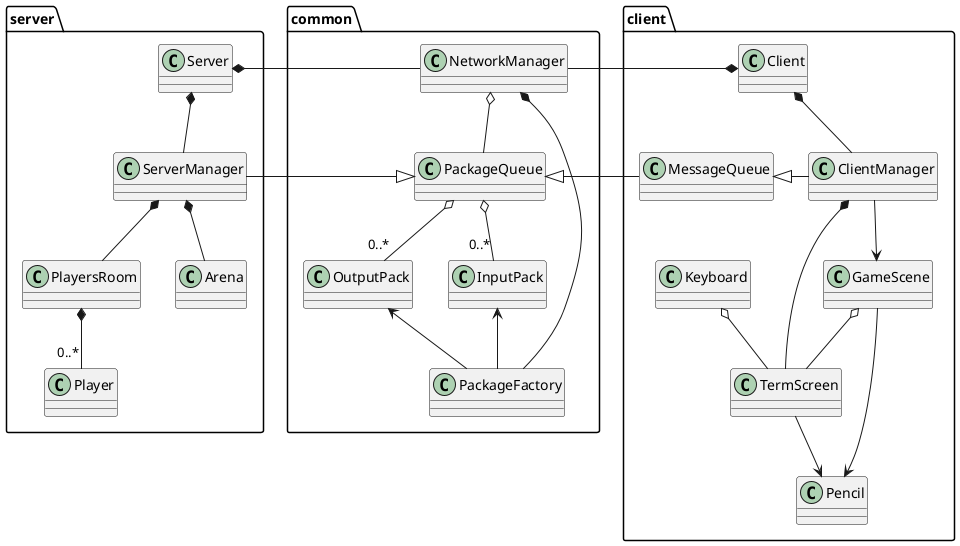 @startuml


package common {
    class NetworkManager
    class PackageFactory
    class PackageQueue
    class InputPack
    class OutputPack
    'class GameSpec

    NetworkManager *-- PackageFactory
    NetworkManager o-- PackageQueue
    PackageQueue o--"0..*" InputPack
    PackageQueue o--"0..*" OutputPack
    PackageFactory -up-> InputPack
    PackageFactory -up-> OutputPack
}

package server {
    class Server
    class ServerManager
    class PlayersRoom
    class Player
    class Arena

    Server *-right- NetworkManager
    Server *-- ServerManager
    ServerManager -right-|> PackageQueue
    ServerManager *-- PlayersRoom
    ServerManager *-- Arena
    'ServerManager o-left-"0..*" GameSpec
    PlayersRoom *--"0..*" Player
}

package client {
    class MessageQueue
    class Client
    class ClientManager
    class TermScreen
    class Keyboard
    class GameScene
    class Pencil

    Client *-left- NetworkManager
    Client *-- ClientManager
    MessageQueue -left-|> PackageQueue
    ClientManager -left-|> MessageQueue
    ClientManager *-- TermScreen
    ClientManager --> GameScene
    GameScene o-- TermScreen
    TermScreen --> Pencil
    GameScene --> Pencil
    Keyboard o-- TermScreen
}

@enduml
